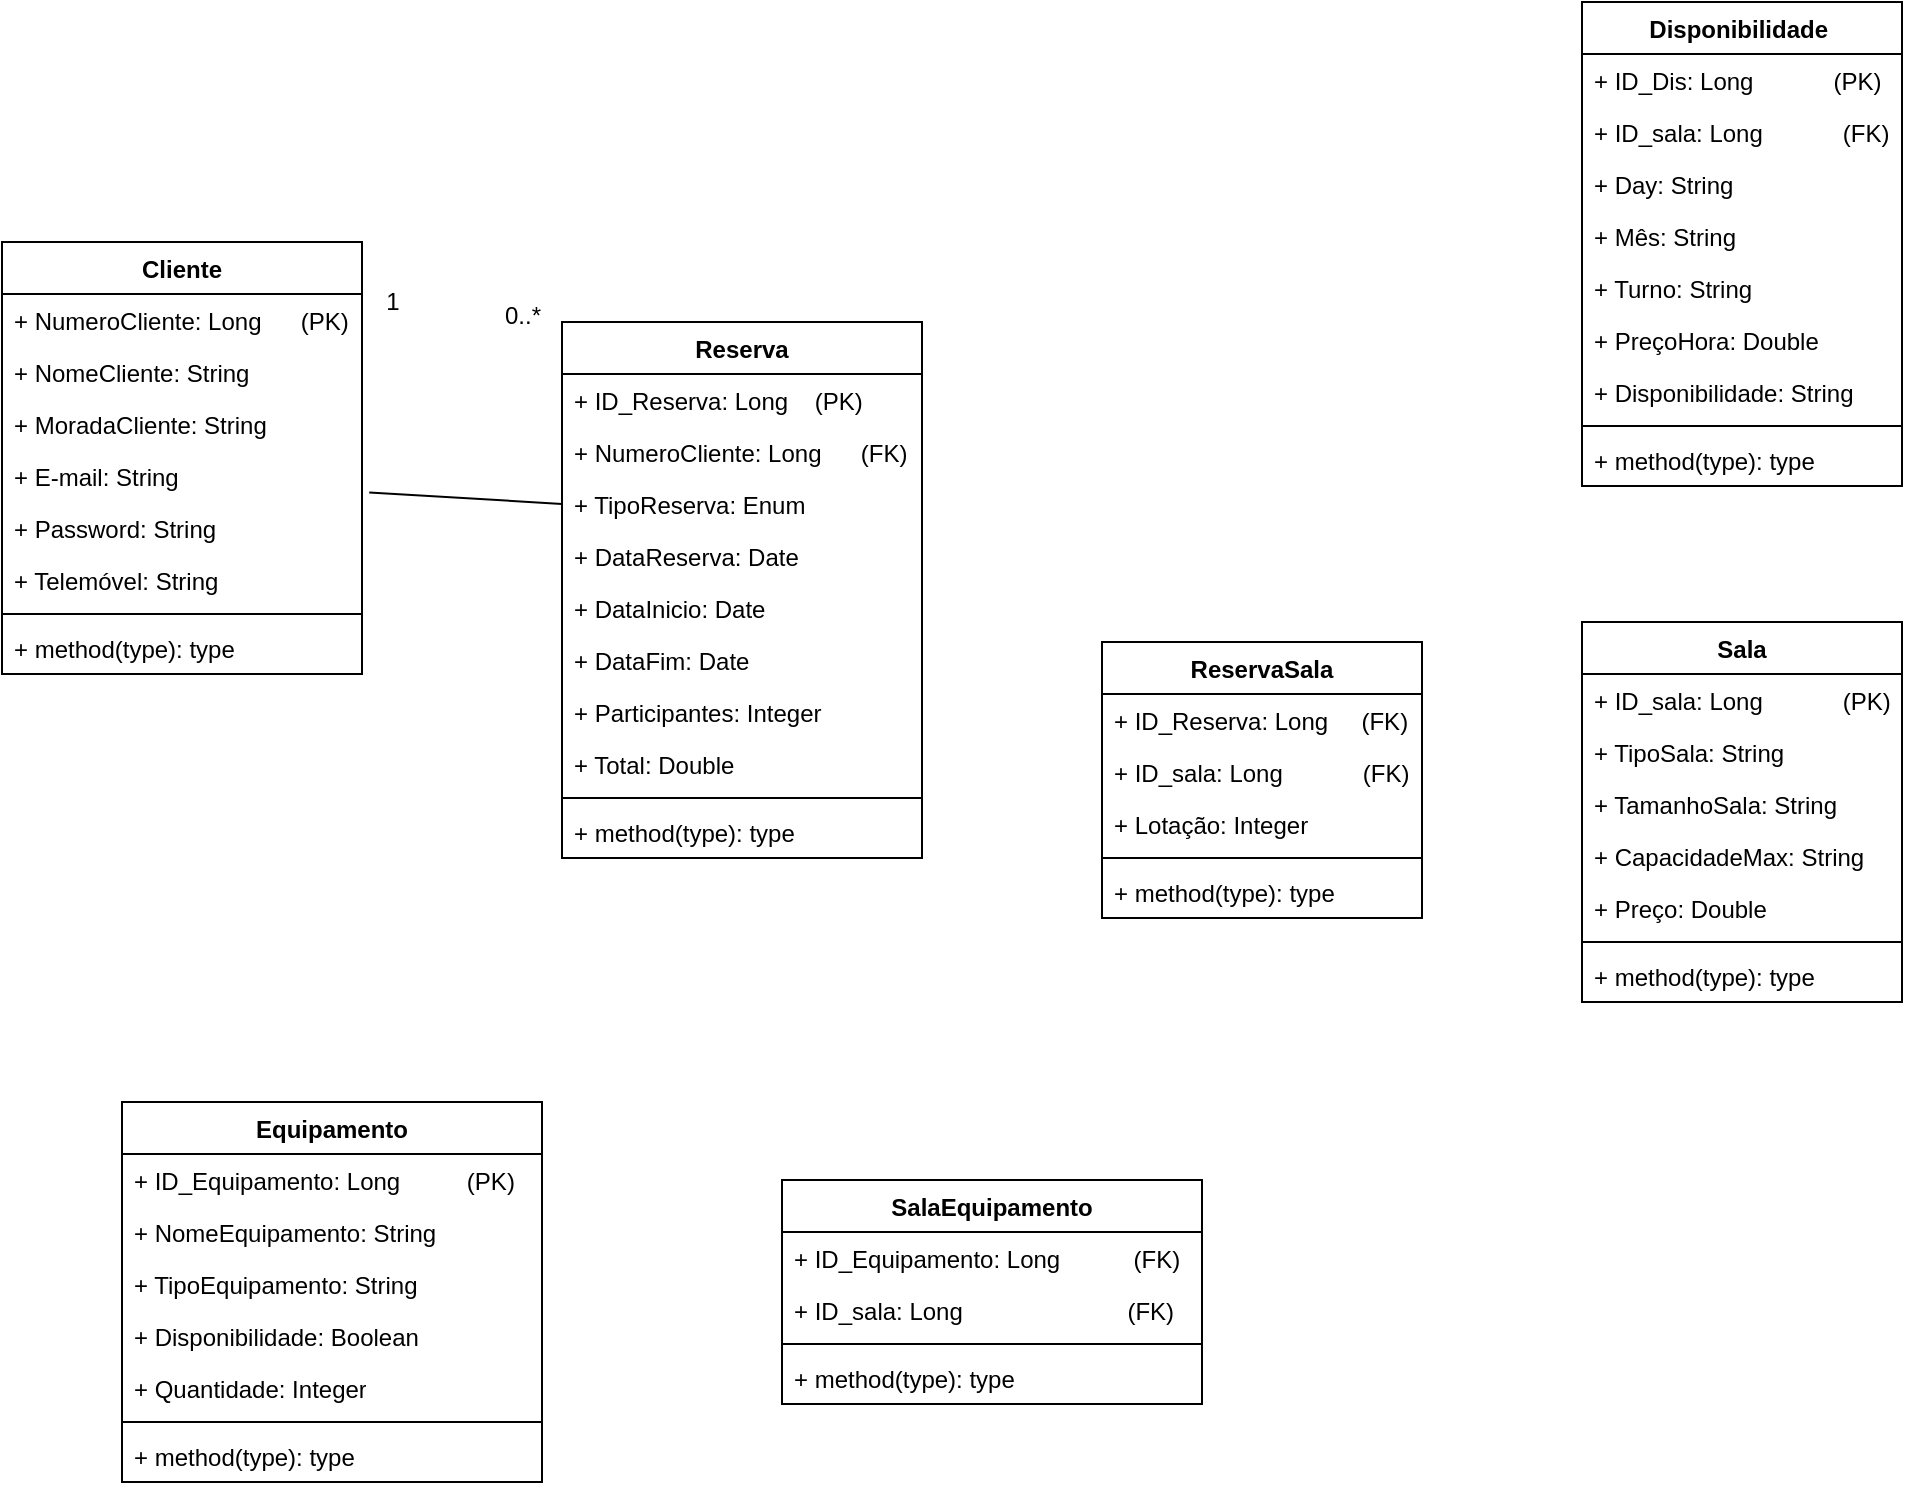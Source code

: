 <mxfile version="24.8.4" pages="2">
  <diagram name="Page-1" id="13e1069c-82ec-6db2-03f1-153e76fe0fe0">
    <mxGraphModel dx="750" dy="398" grid="1" gridSize="10" guides="1" tooltips="1" connect="1" arrows="1" fold="1" page="1" pageScale="1" pageWidth="1100" pageHeight="850" background="none" math="0" shadow="0">
      <root>
        <mxCell id="0" />
        <mxCell id="1" parent="0" />
        <mxCell id="OTBdSN7DUw6KR1RITJse-1" value="Cliente" style="swimlane;fontStyle=1;align=center;verticalAlign=top;childLayout=stackLayout;horizontal=1;startSize=26;horizontalStack=0;resizeParent=1;resizeParentMax=0;resizeLast=0;collapsible=1;marginBottom=0;whiteSpace=wrap;html=1;" parent="1" vertex="1">
          <mxGeometry x="30" y="150" width="180" height="216" as="geometry">
            <mxRectangle x="140" y="60" width="80" height="30" as="alternateBounds" />
          </mxGeometry>
        </mxCell>
        <mxCell id="OTBdSN7DUw6KR1RITJse-2" value="+ NumeroCliente: Long&lt;span style=&quot;white-space: pre;&quot;&gt;&#x9;&lt;/span&gt;&amp;nbsp; &amp;nbsp;(PK)" style="text;strokeColor=none;fillColor=none;align=left;verticalAlign=top;spacingLeft=4;spacingRight=4;overflow=hidden;rotatable=0;points=[[0,0.5],[1,0.5]];portConstraint=eastwest;whiteSpace=wrap;html=1;" parent="OTBdSN7DUw6KR1RITJse-1" vertex="1">
          <mxGeometry y="26" width="180" height="26" as="geometry" />
        </mxCell>
        <mxCell id="OTBdSN7DUw6KR1RITJse-3" value="+ NomeCliente: String" style="text;strokeColor=none;fillColor=none;align=left;verticalAlign=top;spacingLeft=4;spacingRight=4;overflow=hidden;rotatable=0;points=[[0,0.5],[1,0.5]];portConstraint=eastwest;whiteSpace=wrap;html=1;" parent="OTBdSN7DUw6KR1RITJse-1" vertex="1">
          <mxGeometry y="52" width="180" height="26" as="geometry" />
        </mxCell>
        <mxCell id="OTBdSN7DUw6KR1RITJse-4" value="+ MoradaCliente: String" style="text;strokeColor=none;fillColor=none;align=left;verticalAlign=top;spacingLeft=4;spacingRight=4;overflow=hidden;rotatable=0;points=[[0,0.5],[1,0.5]];portConstraint=eastwest;whiteSpace=wrap;html=1;" parent="OTBdSN7DUw6KR1RITJse-1" vertex="1">
          <mxGeometry y="78" width="180" height="26" as="geometry" />
        </mxCell>
        <mxCell id="OTBdSN7DUw6KR1RITJse-5" value="+ E-mail: String" style="text;strokeColor=none;fillColor=none;align=left;verticalAlign=top;spacingLeft=4;spacingRight=4;overflow=hidden;rotatable=0;points=[[0,0.5],[1,0.5]];portConstraint=eastwest;whiteSpace=wrap;html=1;" parent="OTBdSN7DUw6KR1RITJse-1" vertex="1">
          <mxGeometry y="104" width="180" height="26" as="geometry" />
        </mxCell>
        <mxCell id="OTBdSN7DUw6KR1RITJse-6" value="+ Password: String" style="text;strokeColor=none;fillColor=none;align=left;verticalAlign=top;spacingLeft=4;spacingRight=4;overflow=hidden;rotatable=0;points=[[0,0.5],[1,0.5]];portConstraint=eastwest;whiteSpace=wrap;html=1;" parent="OTBdSN7DUw6KR1RITJse-1" vertex="1">
          <mxGeometry y="130" width="180" height="26" as="geometry" />
        </mxCell>
        <mxCell id="OTBdSN7DUw6KR1RITJse-7" value="+ Telemóvel: String" style="text;strokeColor=none;fillColor=none;align=left;verticalAlign=top;spacingLeft=4;spacingRight=4;overflow=hidden;rotatable=0;points=[[0,0.5],[1,0.5]];portConstraint=eastwest;whiteSpace=wrap;html=1;" parent="OTBdSN7DUw6KR1RITJse-1" vertex="1">
          <mxGeometry y="156" width="180" height="26" as="geometry" />
        </mxCell>
        <mxCell id="OTBdSN7DUw6KR1RITJse-8" value="" style="line;strokeWidth=1;fillColor=none;align=left;verticalAlign=middle;spacingTop=-1;spacingLeft=3;spacingRight=3;rotatable=0;labelPosition=right;points=[];portConstraint=eastwest;strokeColor=inherit;" parent="OTBdSN7DUw6KR1RITJse-1" vertex="1">
          <mxGeometry y="182" width="180" height="8" as="geometry" />
        </mxCell>
        <mxCell id="OTBdSN7DUw6KR1RITJse-9" value="+ method(type): type" style="text;strokeColor=none;fillColor=none;align=left;verticalAlign=top;spacingLeft=4;spacingRight=4;overflow=hidden;rotatable=0;points=[[0,0.5],[1,0.5]];portConstraint=eastwest;whiteSpace=wrap;html=1;" parent="OTBdSN7DUw6KR1RITJse-1" vertex="1">
          <mxGeometry y="190" width="180" height="26" as="geometry" />
        </mxCell>
        <mxCell id="OTBdSN7DUw6KR1RITJse-10" value="Sala" style="swimlane;fontStyle=1;align=center;verticalAlign=top;childLayout=stackLayout;horizontal=1;startSize=26;horizontalStack=0;resizeParent=1;resizeParentMax=0;resizeLast=0;collapsible=1;marginBottom=0;whiteSpace=wrap;html=1;" parent="1" vertex="1">
          <mxGeometry x="820" y="340" width="160" height="190" as="geometry" />
        </mxCell>
        <mxCell id="OTBdSN7DUw6KR1RITJse-11" value="+ ID_sala: Long&amp;nbsp; &amp;nbsp; &amp;nbsp; &amp;nbsp; &amp;nbsp; &amp;nbsp; (PK)" style="text;strokeColor=none;fillColor=none;align=left;verticalAlign=top;spacingLeft=4;spacingRight=4;overflow=hidden;rotatable=0;points=[[0,0.5],[1,0.5]];portConstraint=eastwest;whiteSpace=wrap;html=1;" parent="OTBdSN7DUw6KR1RITJse-10" vertex="1">
          <mxGeometry y="26" width="160" height="26" as="geometry" />
        </mxCell>
        <mxCell id="OTBdSN7DUw6KR1RITJse-12" value="+ TipoSala: String" style="text;strokeColor=none;fillColor=none;align=left;verticalAlign=top;spacingLeft=4;spacingRight=4;overflow=hidden;rotatable=0;points=[[0,0.5],[1,0.5]];portConstraint=eastwest;whiteSpace=wrap;html=1;" parent="OTBdSN7DUw6KR1RITJse-10" vertex="1">
          <mxGeometry y="52" width="160" height="26" as="geometry" />
        </mxCell>
        <mxCell id="OTBdSN7DUw6KR1RITJse-13" value="+ TamanhoSala: String" style="text;strokeColor=none;fillColor=none;align=left;verticalAlign=top;spacingLeft=4;spacingRight=4;overflow=hidden;rotatable=0;points=[[0,0.5],[1,0.5]];portConstraint=eastwest;whiteSpace=wrap;html=1;" parent="OTBdSN7DUw6KR1RITJse-10" vertex="1">
          <mxGeometry y="78" width="160" height="26" as="geometry" />
        </mxCell>
        <mxCell id="OTBdSN7DUw6KR1RITJse-14" value="+ CapacidadeMax: String" style="text;strokeColor=none;fillColor=none;align=left;verticalAlign=top;spacingLeft=4;spacingRight=4;overflow=hidden;rotatable=0;points=[[0,0.5],[1,0.5]];portConstraint=eastwest;whiteSpace=wrap;html=1;" parent="OTBdSN7DUw6KR1RITJse-10" vertex="1">
          <mxGeometry y="104" width="160" height="26" as="geometry" />
        </mxCell>
        <mxCell id="yTIaYECVE8OxCSl-N1GG-15" value="+ Preço: Double" style="text;strokeColor=none;fillColor=none;align=left;verticalAlign=top;spacingLeft=4;spacingRight=4;overflow=hidden;rotatable=0;points=[[0,0.5],[1,0.5]];portConstraint=eastwest;whiteSpace=wrap;html=1;" vertex="1" parent="OTBdSN7DUw6KR1RITJse-10">
          <mxGeometry y="130" width="160" height="26" as="geometry" />
        </mxCell>
        <mxCell id="OTBdSN7DUw6KR1RITJse-16" value="" style="line;strokeWidth=1;fillColor=none;align=left;verticalAlign=middle;spacingTop=-1;spacingLeft=3;spacingRight=3;rotatable=0;labelPosition=right;points=[];portConstraint=eastwest;strokeColor=inherit;" parent="OTBdSN7DUw6KR1RITJse-10" vertex="1">
          <mxGeometry y="156" width="160" height="8" as="geometry" />
        </mxCell>
        <mxCell id="OTBdSN7DUw6KR1RITJse-17" value="+ method(type): type" style="text;strokeColor=none;fillColor=none;align=left;verticalAlign=top;spacingLeft=4;spacingRight=4;overflow=hidden;rotatable=0;points=[[0,0.5],[1,0.5]];portConstraint=eastwest;whiteSpace=wrap;html=1;" parent="OTBdSN7DUw6KR1RITJse-10" vertex="1">
          <mxGeometry y="164" width="160" height="26" as="geometry" />
        </mxCell>
        <mxCell id="OTBdSN7DUw6KR1RITJse-18" value="Reserva" style="swimlane;fontStyle=1;align=center;verticalAlign=top;childLayout=stackLayout;horizontal=1;startSize=26;horizontalStack=0;resizeParent=1;resizeParentMax=0;resizeLast=0;collapsible=1;marginBottom=0;whiteSpace=wrap;html=1;" parent="1" vertex="1">
          <mxGeometry x="310" y="190" width="180" height="268" as="geometry" />
        </mxCell>
        <mxCell id="OTBdSN7DUw6KR1RITJse-19" value="+ ID_Reserva: Long&amp;nbsp;&amp;nbsp;&amp;nbsp; (PK)" style="text;strokeColor=none;fillColor=none;align=left;verticalAlign=top;spacingLeft=4;spacingRight=4;overflow=hidden;rotatable=0;points=[[0,0.5],[1,0.5]];portConstraint=eastwest;whiteSpace=wrap;html=1;" parent="OTBdSN7DUw6KR1RITJse-18" vertex="1">
          <mxGeometry y="26" width="180" height="26" as="geometry" />
        </mxCell>
        <mxCell id="yTIaYECVE8OxCSl-N1GG-2" value="+ NumeroCliente: Long&lt;span style=&quot;white-space: pre;&quot;&gt;&#x9;&lt;/span&gt;&amp;nbsp; &amp;nbsp;(FK)" style="text;strokeColor=none;fillColor=none;align=left;verticalAlign=top;spacingLeft=4;spacingRight=4;overflow=hidden;rotatable=0;points=[[0,0.5],[1,0.5]];portConstraint=eastwest;whiteSpace=wrap;html=1;" vertex="1" parent="OTBdSN7DUw6KR1RITJse-18">
          <mxGeometry y="52" width="180" height="26" as="geometry" />
        </mxCell>
        <mxCell id="OTBdSN7DUw6KR1RITJse-20" value="+ TipoReserva: Enum" style="text;strokeColor=none;fillColor=none;align=left;verticalAlign=top;spacingLeft=4;spacingRight=4;overflow=hidden;rotatable=0;points=[[0,0.5],[1,0.5]];portConstraint=eastwest;whiteSpace=wrap;html=1;" parent="OTBdSN7DUw6KR1RITJse-18" vertex="1">
          <mxGeometry y="78" width="180" height="26" as="geometry" />
        </mxCell>
        <mxCell id="yTIaYECVE8OxCSl-N1GG-1" value="+ DataReserva: Date" style="text;strokeColor=none;fillColor=none;align=left;verticalAlign=top;spacingLeft=4;spacingRight=4;overflow=hidden;rotatable=0;points=[[0,0.5],[1,0.5]];portConstraint=eastwest;whiteSpace=wrap;html=1;" vertex="1" parent="OTBdSN7DUw6KR1RITJse-18">
          <mxGeometry y="104" width="180" height="26" as="geometry" />
        </mxCell>
        <mxCell id="OTBdSN7DUw6KR1RITJse-21" value="+ DataInicio: Date" style="text;strokeColor=none;fillColor=none;align=left;verticalAlign=top;spacingLeft=4;spacingRight=4;overflow=hidden;rotatable=0;points=[[0,0.5],[1,0.5]];portConstraint=eastwest;whiteSpace=wrap;html=1;" parent="OTBdSN7DUw6KR1RITJse-18" vertex="1">
          <mxGeometry y="130" width="180" height="26" as="geometry" />
        </mxCell>
        <mxCell id="OTBdSN7DUw6KR1RITJse-22" value="+ DataFim: Date" style="text;strokeColor=none;fillColor=none;align=left;verticalAlign=top;spacingLeft=4;spacingRight=4;overflow=hidden;rotatable=0;points=[[0,0.5],[1,0.5]];portConstraint=eastwest;whiteSpace=wrap;html=1;" parent="OTBdSN7DUw6KR1RITJse-18" vertex="1">
          <mxGeometry y="156" width="180" height="26" as="geometry" />
        </mxCell>
        <mxCell id="OTBdSN7DUw6KR1RITJse-23" value="+ Participantes: Integer" style="text;strokeColor=none;fillColor=none;align=left;verticalAlign=top;spacingLeft=4;spacingRight=4;overflow=hidden;rotatable=0;points=[[0,0.5],[1,0.5]];portConstraint=eastwest;whiteSpace=wrap;html=1;" parent="OTBdSN7DUw6KR1RITJse-18" vertex="1">
          <mxGeometry y="182" width="180" height="26" as="geometry" />
        </mxCell>
        <mxCell id="yTIaYECVE8OxCSl-N1GG-3" value="+ Total: Double" style="text;strokeColor=none;fillColor=none;align=left;verticalAlign=top;spacingLeft=4;spacingRight=4;overflow=hidden;rotatable=0;points=[[0,0.5],[1,0.5]];portConstraint=eastwest;whiteSpace=wrap;html=1;" vertex="1" parent="OTBdSN7DUw6KR1RITJse-18">
          <mxGeometry y="208" width="180" height="26" as="geometry" />
        </mxCell>
        <mxCell id="OTBdSN7DUw6KR1RITJse-24" value="" style="line;strokeWidth=1;fillColor=none;align=left;verticalAlign=middle;spacingTop=-1;spacingLeft=3;spacingRight=3;rotatable=0;labelPosition=right;points=[];portConstraint=eastwest;strokeColor=inherit;" parent="OTBdSN7DUw6KR1RITJse-18" vertex="1">
          <mxGeometry y="234" width="180" height="8" as="geometry" />
        </mxCell>
        <mxCell id="OTBdSN7DUw6KR1RITJse-25" value="+ method(type): type" style="text;strokeColor=none;fillColor=none;align=left;verticalAlign=top;spacingLeft=4;spacingRight=4;overflow=hidden;rotatable=0;points=[[0,0.5],[1,0.5]];portConstraint=eastwest;whiteSpace=wrap;html=1;" parent="OTBdSN7DUw6KR1RITJse-18" vertex="1">
          <mxGeometry y="242" width="180" height="26" as="geometry" />
        </mxCell>
        <mxCell id="OTBdSN7DUw6KR1RITJse-26" value="Equipamento" style="swimlane;fontStyle=1;align=center;verticalAlign=top;childLayout=stackLayout;horizontal=1;startSize=26;horizontalStack=0;resizeParent=1;resizeParentMax=0;resizeLast=0;collapsible=1;marginBottom=0;whiteSpace=wrap;html=1;" parent="1" vertex="1">
          <mxGeometry x="90" y="580" width="210" height="190" as="geometry" />
        </mxCell>
        <mxCell id="OTBdSN7DUw6KR1RITJse-27" value="+ ID_Equipamento: Long&amp;nbsp; &amp;nbsp; &amp;nbsp; &amp;nbsp; &amp;nbsp; (PK)&amp;nbsp;&amp;nbsp;" style="text;strokeColor=none;fillColor=none;align=left;verticalAlign=top;spacingLeft=4;spacingRight=4;overflow=hidden;rotatable=0;points=[[0,0.5],[1,0.5]];portConstraint=eastwest;whiteSpace=wrap;html=1;" parent="OTBdSN7DUw6KR1RITJse-26" vertex="1">
          <mxGeometry y="26" width="210" height="26" as="geometry" />
        </mxCell>
        <mxCell id="OTBdSN7DUw6KR1RITJse-28" value="+ NomeEquipamento: String" style="text;strokeColor=none;fillColor=none;align=left;verticalAlign=top;spacingLeft=4;spacingRight=4;overflow=hidden;rotatable=0;points=[[0,0.5],[1,0.5]];portConstraint=eastwest;whiteSpace=wrap;html=1;" parent="OTBdSN7DUw6KR1RITJse-26" vertex="1">
          <mxGeometry y="52" width="210" height="26" as="geometry" />
        </mxCell>
        <mxCell id="OTBdSN7DUw6KR1RITJse-29" value="+ TipoEquipamento: String" style="text;strokeColor=none;fillColor=none;align=left;verticalAlign=top;spacingLeft=4;spacingRight=4;overflow=hidden;rotatable=0;points=[[0,0.5],[1,0.5]];portConstraint=eastwest;whiteSpace=wrap;html=1;" parent="OTBdSN7DUw6KR1RITJse-26" vertex="1">
          <mxGeometry y="78" width="210" height="26" as="geometry" />
        </mxCell>
        <mxCell id="OTBdSN7DUw6KR1RITJse-30" value="+ Disponibilidade: Boolean" style="text;strokeColor=none;fillColor=none;align=left;verticalAlign=top;spacingLeft=4;spacingRight=4;overflow=hidden;rotatable=0;points=[[0,0.5],[1,0.5]];portConstraint=eastwest;whiteSpace=wrap;html=1;" parent="OTBdSN7DUw6KR1RITJse-26" vertex="1">
          <mxGeometry y="104" width="210" height="26" as="geometry" />
        </mxCell>
        <mxCell id="OTBdSN7DUw6KR1RITJse-31" value="+ Quantidade: Integer" style="text;strokeColor=none;fillColor=none;align=left;verticalAlign=top;spacingLeft=4;spacingRight=4;overflow=hidden;rotatable=0;points=[[0,0.5],[1,0.5]];portConstraint=eastwest;whiteSpace=wrap;html=1;" parent="OTBdSN7DUw6KR1RITJse-26" vertex="1">
          <mxGeometry y="130" width="210" height="26" as="geometry" />
        </mxCell>
        <mxCell id="OTBdSN7DUw6KR1RITJse-32" value="" style="line;strokeWidth=1;fillColor=none;align=left;verticalAlign=middle;spacingTop=-1;spacingLeft=3;spacingRight=3;rotatable=0;labelPosition=right;points=[];portConstraint=eastwest;strokeColor=inherit;" parent="OTBdSN7DUw6KR1RITJse-26" vertex="1">
          <mxGeometry y="156" width="210" height="8" as="geometry" />
        </mxCell>
        <mxCell id="OTBdSN7DUw6KR1RITJse-33" value="+ method(type): type" style="text;strokeColor=none;fillColor=none;align=left;verticalAlign=top;spacingLeft=4;spacingRight=4;overflow=hidden;rotatable=0;points=[[0,0.5],[1,0.5]];portConstraint=eastwest;whiteSpace=wrap;html=1;" parent="OTBdSN7DUw6KR1RITJse-26" vertex="1">
          <mxGeometry y="164" width="210" height="26" as="geometry" />
        </mxCell>
        <mxCell id="OTBdSN7DUw6KR1RITJse-42" value="" style="endArrow=none;html=1;rounded=0;entryX=0;entryY=0.5;entryDx=0;entryDy=0;exitX=1.02;exitY=0.815;exitDx=0;exitDy=0;exitPerimeter=0;" parent="1" source="OTBdSN7DUw6KR1RITJse-5" target="OTBdSN7DUw6KR1RITJse-20" edge="1">
          <mxGeometry width="50" height="50" relative="1" as="geometry">
            <mxPoint x="210" y="62" as="sourcePoint" />
            <mxPoint x="320" y="125" as="targetPoint" />
          </mxGeometry>
        </mxCell>
        <mxCell id="OTBdSN7DUw6KR1RITJse-43" value="1" style="text;html=1;align=center;verticalAlign=middle;resizable=0;points=[];autosize=1;strokeColor=none;fillColor=none;" parent="1" vertex="1">
          <mxGeometry x="210" y="165" width="30" height="30" as="geometry" />
        </mxCell>
        <mxCell id="OTBdSN7DUw6KR1RITJse-44" value="0..*" style="text;html=1;align=center;verticalAlign=middle;resizable=0;points=[];autosize=1;strokeColor=none;fillColor=none;" parent="1" vertex="1">
          <mxGeometry x="270" y="172" width="40" height="30" as="geometry" />
        </mxCell>
        <mxCell id="OTBdSN7DUw6KR1RITJse-48" value="ReservaSala" style="swimlane;fontStyle=1;align=center;verticalAlign=top;childLayout=stackLayout;horizontal=1;startSize=26;horizontalStack=0;resizeParent=1;resizeParentMax=0;resizeLast=0;collapsible=1;marginBottom=0;whiteSpace=wrap;html=1;" parent="1" vertex="1">
          <mxGeometry x="580" y="350" width="160" height="138" as="geometry" />
        </mxCell>
        <mxCell id="OTBdSN7DUw6KR1RITJse-49" value="+ ID_Reserva: Long&amp;nbsp; &amp;nbsp; &amp;nbsp;(FK)" style="text;strokeColor=none;fillColor=none;align=left;verticalAlign=top;spacingLeft=4;spacingRight=4;overflow=hidden;rotatable=0;points=[[0,0.5],[1,0.5]];portConstraint=eastwest;whiteSpace=wrap;html=1;" parent="OTBdSN7DUw6KR1RITJse-48" vertex="1">
          <mxGeometry y="26" width="160" height="26" as="geometry" />
        </mxCell>
        <mxCell id="OTBdSN7DUw6KR1RITJse-50" value="+ ID_sala: Long&amp;nbsp; &amp;nbsp; &amp;nbsp; &amp;nbsp; &amp;nbsp; &amp;nbsp; (FK)" style="text;strokeColor=none;fillColor=none;align=left;verticalAlign=top;spacingLeft=4;spacingRight=4;overflow=hidden;rotatable=0;points=[[0,0.5],[1,0.5]];portConstraint=eastwest;whiteSpace=wrap;html=1;" parent="OTBdSN7DUw6KR1RITJse-48" vertex="1">
          <mxGeometry y="52" width="160" height="26" as="geometry" />
        </mxCell>
        <mxCell id="OTBdSN7DUw6KR1RITJse-51" value="+ Lotação: Integer" style="text;strokeColor=none;fillColor=none;align=left;verticalAlign=top;spacingLeft=4;spacingRight=4;overflow=hidden;rotatable=0;points=[[0,0.5],[1,0.5]];portConstraint=eastwest;whiteSpace=wrap;html=1;" parent="OTBdSN7DUw6KR1RITJse-48" vertex="1">
          <mxGeometry y="78" width="160" height="26" as="geometry" />
        </mxCell>
        <mxCell id="OTBdSN7DUw6KR1RITJse-52" value="" style="line;strokeWidth=1;fillColor=none;align=left;verticalAlign=middle;spacingTop=-1;spacingLeft=3;spacingRight=3;rotatable=0;labelPosition=right;points=[];portConstraint=eastwest;strokeColor=inherit;" parent="OTBdSN7DUw6KR1RITJse-48" vertex="1">
          <mxGeometry y="104" width="160" height="8" as="geometry" />
        </mxCell>
        <mxCell id="OTBdSN7DUw6KR1RITJse-53" value="+ method(type): type" style="text;strokeColor=none;fillColor=none;align=left;verticalAlign=top;spacingLeft=4;spacingRight=4;overflow=hidden;rotatable=0;points=[[0,0.5],[1,0.5]];portConstraint=eastwest;whiteSpace=wrap;html=1;" parent="OTBdSN7DUw6KR1RITJse-48" vertex="1">
          <mxGeometry y="112" width="160" height="26" as="geometry" />
        </mxCell>
        <mxCell id="OTBdSN7DUw6KR1RITJse-56" value="SalaEquipamento" style="swimlane;fontStyle=1;align=center;verticalAlign=top;childLayout=stackLayout;horizontal=1;startSize=26;horizontalStack=0;resizeParent=1;resizeParentMax=0;resizeLast=0;collapsible=1;marginBottom=0;whiteSpace=wrap;html=1;" parent="1" vertex="1">
          <mxGeometry x="420" y="619" width="210" height="112" as="geometry" />
        </mxCell>
        <mxCell id="OTBdSN7DUw6KR1RITJse-57" value="+ ID_Equipamento: Long&amp;nbsp; &amp;nbsp; &amp;nbsp; &amp;nbsp; &amp;nbsp; &amp;nbsp;(FK)&amp;nbsp;&amp;nbsp;" style="text;strokeColor=none;fillColor=none;align=left;verticalAlign=top;spacingLeft=4;spacingRight=4;overflow=hidden;rotatable=0;points=[[0,0.5],[1,0.5]];portConstraint=eastwest;whiteSpace=wrap;html=1;" parent="OTBdSN7DUw6KR1RITJse-56" vertex="1">
          <mxGeometry y="26" width="210" height="26" as="geometry" />
        </mxCell>
        <mxCell id="OTBdSN7DUw6KR1RITJse-58" value="+ ID_sala: Long&amp;nbsp; &amp;nbsp; &amp;nbsp; &amp;nbsp;&amp;nbsp;&lt;span style=&quot;white-space: pre;&quot;&gt;&#x9;&lt;/span&gt;&amp;nbsp; &amp;nbsp; &amp;nbsp; &amp;nbsp;&amp;nbsp; &amp;nbsp;(FK)" style="text;strokeColor=none;fillColor=none;align=left;verticalAlign=top;spacingLeft=4;spacingRight=4;overflow=hidden;rotatable=0;points=[[0,0.5],[1,0.5]];portConstraint=eastwest;whiteSpace=wrap;html=1;" parent="OTBdSN7DUw6KR1RITJse-56" vertex="1">
          <mxGeometry y="52" width="210" height="26" as="geometry" />
        </mxCell>
        <mxCell id="OTBdSN7DUw6KR1RITJse-59" value="" style="line;strokeWidth=1;fillColor=none;align=left;verticalAlign=middle;spacingTop=-1;spacingLeft=3;spacingRight=3;rotatable=0;labelPosition=right;points=[];portConstraint=eastwest;strokeColor=inherit;" parent="OTBdSN7DUw6KR1RITJse-56" vertex="1">
          <mxGeometry y="78" width="210" height="8" as="geometry" />
        </mxCell>
        <mxCell id="OTBdSN7DUw6KR1RITJse-60" value="+ method(type): type" style="text;strokeColor=none;fillColor=none;align=left;verticalAlign=top;spacingLeft=4;spacingRight=4;overflow=hidden;rotatable=0;points=[[0,0.5],[1,0.5]];portConstraint=eastwest;whiteSpace=wrap;html=1;" parent="OTBdSN7DUw6KR1RITJse-56" vertex="1">
          <mxGeometry y="86" width="210" height="26" as="geometry" />
        </mxCell>
        <mxCell id="yTIaYECVE8OxCSl-N1GG-5" value="Disponibilidade&amp;nbsp;" style="swimlane;fontStyle=1;align=center;verticalAlign=top;childLayout=stackLayout;horizontal=1;startSize=26;horizontalStack=0;resizeParent=1;resizeParentMax=0;resizeLast=0;collapsible=1;marginBottom=0;whiteSpace=wrap;html=1;" vertex="1" parent="1">
          <mxGeometry x="820" y="30" width="160" height="242" as="geometry" />
        </mxCell>
        <mxCell id="yTIaYECVE8OxCSl-N1GG-6" value="+ ID_Dis: Long&amp;nbsp; &amp;nbsp; &amp;nbsp; &amp;nbsp; &amp;nbsp; &amp;nbsp; (PK)" style="text;strokeColor=none;fillColor=none;align=left;verticalAlign=top;spacingLeft=4;spacingRight=4;overflow=hidden;rotatable=0;points=[[0,0.5],[1,0.5]];portConstraint=eastwest;whiteSpace=wrap;html=1;" vertex="1" parent="yTIaYECVE8OxCSl-N1GG-5">
          <mxGeometry y="26" width="160" height="26" as="geometry" />
        </mxCell>
        <mxCell id="yTIaYECVE8OxCSl-N1GG-13" value="+ ID_sala: Long&amp;nbsp; &amp;nbsp; &amp;nbsp; &amp;nbsp; &amp;nbsp; &amp;nbsp; (FK)" style="text;strokeColor=none;fillColor=none;align=left;verticalAlign=top;spacingLeft=4;spacingRight=4;overflow=hidden;rotatable=0;points=[[0,0.5],[1,0.5]];portConstraint=eastwest;whiteSpace=wrap;html=1;" vertex="1" parent="yTIaYECVE8OxCSl-N1GG-5">
          <mxGeometry y="52" width="160" height="26" as="geometry" />
        </mxCell>
        <mxCell id="yTIaYECVE8OxCSl-N1GG-8" value="+ Day: String" style="text;strokeColor=none;fillColor=none;align=left;verticalAlign=top;spacingLeft=4;spacingRight=4;overflow=hidden;rotatable=0;points=[[0,0.5],[1,0.5]];portConstraint=eastwest;whiteSpace=wrap;html=1;" vertex="1" parent="yTIaYECVE8OxCSl-N1GG-5">
          <mxGeometry y="78" width="160" height="26" as="geometry" />
        </mxCell>
        <mxCell id="yTIaYECVE8OxCSl-N1GG-7" value="+ Mês: String" style="text;strokeColor=none;fillColor=none;align=left;verticalAlign=top;spacingLeft=4;spacingRight=4;overflow=hidden;rotatable=0;points=[[0,0.5],[1,0.5]];portConstraint=eastwest;whiteSpace=wrap;html=1;" vertex="1" parent="yTIaYECVE8OxCSl-N1GG-5">
          <mxGeometry y="104" width="160" height="26" as="geometry" />
        </mxCell>
        <mxCell id="yTIaYECVE8OxCSl-N1GG-14" value="+ Turno: String" style="text;strokeColor=none;fillColor=none;align=left;verticalAlign=top;spacingLeft=4;spacingRight=4;overflow=hidden;rotatable=0;points=[[0,0.5],[1,0.5]];portConstraint=eastwest;whiteSpace=wrap;html=1;" vertex="1" parent="yTIaYECVE8OxCSl-N1GG-5">
          <mxGeometry y="130" width="160" height="26" as="geometry" />
        </mxCell>
        <mxCell id="yTIaYECVE8OxCSl-N1GG-9" value="+ PreçoHora: Double" style="text;strokeColor=none;fillColor=none;align=left;verticalAlign=top;spacingLeft=4;spacingRight=4;overflow=hidden;rotatable=0;points=[[0,0.5],[1,0.5]];portConstraint=eastwest;whiteSpace=wrap;html=1;" vertex="1" parent="yTIaYECVE8OxCSl-N1GG-5">
          <mxGeometry y="156" width="160" height="26" as="geometry" />
        </mxCell>
        <mxCell id="yTIaYECVE8OxCSl-N1GG-10" value="+ Disponibilidade: String" style="text;strokeColor=none;fillColor=none;align=left;verticalAlign=top;spacingLeft=4;spacingRight=4;overflow=hidden;rotatable=0;points=[[0,0.5],[1,0.5]];portConstraint=eastwest;whiteSpace=wrap;html=1;" vertex="1" parent="yTIaYECVE8OxCSl-N1GG-5">
          <mxGeometry y="182" width="160" height="26" as="geometry" />
        </mxCell>
        <mxCell id="yTIaYECVE8OxCSl-N1GG-11" value="" style="line;strokeWidth=1;fillColor=none;align=left;verticalAlign=middle;spacingTop=-1;spacingLeft=3;spacingRight=3;rotatable=0;labelPosition=right;points=[];portConstraint=eastwest;strokeColor=inherit;" vertex="1" parent="yTIaYECVE8OxCSl-N1GG-5">
          <mxGeometry y="208" width="160" height="8" as="geometry" />
        </mxCell>
        <mxCell id="yTIaYECVE8OxCSl-N1GG-12" value="+ method(type): type" style="text;strokeColor=none;fillColor=none;align=left;verticalAlign=top;spacingLeft=4;spacingRight=4;overflow=hidden;rotatable=0;points=[[0,0.5],[1,0.5]];portConstraint=eastwest;whiteSpace=wrap;html=1;" vertex="1" parent="yTIaYECVE8OxCSl-N1GG-5">
          <mxGeometry y="216" width="160" height="26" as="geometry" />
        </mxCell>
      </root>
    </mxGraphModel>
  </diagram>
  <diagram id="Xv4Ezc63NW2Mipu4XVVe" name="Page-2">
    <mxGraphModel dx="1313" dy="696" grid="1" gridSize="10" guides="1" tooltips="1" connect="1" arrows="1" fold="1" page="1" pageScale="1" pageWidth="1169" pageHeight="827" math="0" shadow="0">
      <root>
        <mxCell id="0" />
        <mxCell id="1" parent="0" />
        <mxCell id="Sf8C7zPJ5vEVVHvEymLO-1" value="Interface&lt;div style=&quot;font-size: 12px;&quot;&gt;&quot;Reserva de sala&quot;&amp;nbsp;&lt;/div&gt;" style="shape=umlLifeline;perimeter=lifelinePerimeter;whiteSpace=wrap;html=1;container=1;collapsible=0;recursiveResize=0;outlineConnect=0;rounded=1;shadow=0;comic=0;labelBackgroundColor=none;strokeWidth=1;fontFamily=Verdana;fontSize=12;align=center;" vertex="1" parent="1">
          <mxGeometry x="300" y="54.5" width="230" height="751" as="geometry" />
        </mxCell>
        <mxCell id="Sf8C7zPJ5vEVVHvEymLO-2" value="" style="html=1;points=[];perimeter=orthogonalPerimeter;rounded=0;shadow=0;comic=0;labelBackgroundColor=none;strokeWidth=1;fontFamily=Verdana;fontSize=12;align=center;" vertex="1" parent="Sf8C7zPJ5vEVVHvEymLO-1">
          <mxGeometry x="110" y="81" width="10" height="620" as="geometry" />
        </mxCell>
        <mxCell id="Sf8C7zPJ5vEVVHvEymLO-3" value="&lt;span style=&quot;color: rgb(0, 0, 0); font-size: 12px; font-style: normal; font-variant-ligatures: normal; font-variant-caps: normal; font-weight: 400; letter-spacing: normal; orphans: 2; text-indent: 0px; text-transform: none; widows: 2; word-spacing: 0px; -webkit-text-stroke-width: 0px; white-space: nowrap; background-color: rgb(251, 251, 251); text-decoration-thickness: initial; text-decoration-style: initial; text-decoration-color: initial; float: none; display: inline !important;&quot;&gt;2. Exibe lista de salas e&lt;/span&gt;&lt;div style=&quot;font-size: 12px;&quot;&gt;&lt;span style=&quot;color: rgb(0, 0, 0); font-size: 12px; font-style: normal; font-variant-ligatures: normal; font-variant-caps: normal; font-weight: 400; letter-spacing: normal; orphans: 2; text-indent: 0px; text-transform: none; widows: 2; word-spacing: 0px; -webkit-text-stroke-width: 0px; white-space: nowrap; background-color: rgb(251, 251, 251); text-decoration-thickness: initial; text-decoration-style: initial; text-decoration-color: initial; float: none; display: inline !important;&quot;&gt;&amp;nbsp;datas disponíveis&amp;nbsp;&lt;/span&gt;&lt;/div&gt;" style="text;whiteSpace=wrap;html=1;fontSize=12;align=center;fontFamily=Verdana;labelBackgroundColor=none;" vertex="1" parent="Sf8C7zPJ5vEVVHvEymLO-1">
          <mxGeometry x="-85" y="206" width="150" height="29" as="geometry" />
        </mxCell>
        <mxCell id="Sf8C7zPJ5vEVVHvEymLO-4" value="&lt;div style=&quot;font-size: 12px;&quot;&gt;&lt;span style=&quot;background-color: initial; text-wrap: nowrap; font-size: 12px;&quot;&gt;&lt;font style=&quot;font-size: 12px;&quot;&gt;3. Seleciona a data e a sala&lt;/font&gt;&lt;/span&gt;&lt;/div&gt;&lt;div style=&quot;font-size: 12px;&quot;&gt;&lt;span style=&quot;background-color: initial; text-wrap: nowrap; font-size: 12px;&quot;&gt;&lt;font style=&quot;font-size: 12px;&quot;&gt;desejada&lt;/font&gt;&lt;/span&gt;&lt;/div&gt;" style="text;whiteSpace=wrap;html=1;align=center;fontSize=12;fontFamily=Verdana;labelBackgroundColor=none;" vertex="1" parent="Sf8C7zPJ5vEVVHvEymLO-1">
          <mxGeometry x="-75" y="286" width="140" height="40" as="geometry" />
        </mxCell>
        <mxCell id="Sf8C7zPJ5vEVVHvEymLO-5" value="" style="endArrow=classic;html=1;rounded=0;exitX=1.033;exitY=0.428;exitDx=0;exitDy=0;exitPerimeter=0;entryX=0.3;entryY=0.797;entryDx=0;entryDy=0;entryPerimeter=0;labelBackgroundColor=none;fontColor=default;" edge="1" parent="Sf8C7zPJ5vEVVHvEymLO-1">
          <mxGeometry width="50" height="50" relative="1" as="geometry">
            <mxPoint x="120" y="536.974" as="sourcePoint" />
            <mxPoint x="328.0" y="536.0" as="targetPoint" />
            <Array as="points" />
          </mxGeometry>
        </mxCell>
        <mxCell id="Sf8C7zPJ5vEVVHvEymLO-6" value="&lt;div style=&quot;text-indent: 0px; font-size: 12px;&quot;&gt;&lt;span style=&quot;text-indent: -0.25in; background-color: initial; text-wrap-mode: nowrap; font-size: 12px;&quot;&gt;&lt;font style=&quot;font-size: 12px;&quot;&gt;6.&lt;/font&gt;&lt;/span&gt;&lt;span style=&quot;font-size: 12px; text-indent: -0.25in; background-color: initial;&quot;&gt;&amp;nbsp;validar os dados&lt;/span&gt;&lt;font style=&quot;font-size: 12px;&quot;&gt;&lt;span style=&quot;text-wrap-mode: nowrap; font-size: 12px;&quot;&gt;&lt;br style=&quot;font-size: 12px;&quot;&gt;&lt;/span&gt;&lt;/font&gt;&lt;/div&gt;&lt;p class=&quot;MsoListParagraph&quot; style=&quot;margin-left: 40.5pt; font-size: 12px;&quot;&gt;&lt;/p&gt;" style="text;whiteSpace=wrap;html=1;fontSize=12;align=center;verticalAlign=top;fontFamily=Verdana;labelBackgroundColor=none;" vertex="1" parent="Sf8C7zPJ5vEVVHvEymLO-1">
          <mxGeometry x="140" y="506" width="170" height="24" as="geometry" />
        </mxCell>
        <mxCell id="Sf8C7zPJ5vEVVHvEymLO-7" value="" style="endArrow=classic;html=1;rounded=0;labelBackgroundColor=none;fontColor=default;" edge="1" parent="Sf8C7zPJ5vEVVHvEymLO-1">
          <mxGeometry width="50" height="50" relative="1" as="geometry">
            <mxPoint x="110" y="666" as="sourcePoint" />
            <mxPoint x="-130" y="666.5" as="targetPoint" />
            <Array as="points" />
          </mxGeometry>
        </mxCell>
        <mxCell id="Sf8C7zPJ5vEVVHvEymLO-8" value="Cliente" style="shape=umlLifeline;perimeter=lifelinePerimeter;whiteSpace=wrap;html=1;container=1;collapsible=0;recursiveResize=0;outlineConnect=0;rounded=1;shadow=0;comic=0;labelBackgroundColor=none;strokeWidth=1;fontFamily=Verdana;fontSize=12;align=center;" vertex="1" parent="1">
          <mxGeometry x="570" y="49.5" width="120" height="761" as="geometry" />
        </mxCell>
        <mxCell id="Sf8C7zPJ5vEVVHvEymLO-9" value="" style="html=1;points=[];perimeter=orthogonalPerimeter;rounded=0;shadow=0;comic=0;labelBackgroundColor=none;strokeWidth=1;fontFamily=Verdana;fontSize=12;align=center;" vertex="1" parent="Sf8C7zPJ5vEVVHvEymLO-8">
          <mxGeometry x="55" y="80" width="10" height="640" as="geometry" />
        </mxCell>
        <mxCell id="Sf8C7zPJ5vEVVHvEymLO-12" value="" style="endArrow=classic;html=1;rounded=0;entryX=0.006;entryY=0.424;entryDx=0;entryDy=0;entryPerimeter=0;exitX=1.033;exitY=0.428;exitDx=0;exitDy=0;exitPerimeter=0;labelBackgroundColor=none;fontColor=default;" edge="1" parent="1">
          <mxGeometry width="50" height="50" relative="1" as="geometry">
            <mxPoint x="175.0" y="380.554" as="sourcePoint" />
            <mxPoint x="409.73" y="380.5" as="targetPoint" />
            <Array as="points" />
          </mxGeometry>
        </mxCell>
        <mxCell id="Sf8C7zPJ5vEVVHvEymLO-14" value="" style="endArrow=classic;html=1;rounded=0;labelBackgroundColor=none;fontColor=default;" edge="1" parent="1">
          <mxGeometry width="50" height="50" relative="1" as="geometry">
            <mxPoint x="170" y="221.5" as="sourcePoint" />
            <mxPoint x="410" y="220.5" as="targetPoint" />
          </mxGeometry>
        </mxCell>
        <mxCell id="Sf8C7zPJ5vEVVHvEymLO-15" value="&lt;div style=&quot;font-size: 12px;&quot;&gt;&lt;span style=&quot;background-color: initial; text-wrap-mode: nowrap; font-size: 12px;&quot;&gt;&lt;font style=&quot;font-size: 12px;&quot;&gt;8. Envia notificação para o cliente&lt;/font&gt;&lt;/span&gt;&lt;/div&gt;&lt;div style=&quot;font-size: 12px;&quot;&gt;&lt;span style=&quot;background-color: initial; text-wrap-mode: nowrap; font-size: 12px;&quot;&gt;&lt;font style=&quot;font-size: 12px;&quot;&gt;&quot;Reserva feita com sucesso&quot;&lt;/font&gt;&lt;/span&gt;&lt;/div&gt;" style="text;whiteSpace=wrap;html=1;fontSize=12;align=center;fontFamily=Verdana;labelBackgroundColor=none;" vertex="1" parent="1">
          <mxGeometry x="215" y="670.5" width="160" height="40" as="geometry" />
        </mxCell>
        <mxCell id="Sf8C7zPJ5vEVVHvEymLO-18" value="&lt;div style=&quot;font-size: 12px;&quot;&gt;&lt;span style=&quot;background-color: initial; text-wrap: nowrap; font-size: 12px;&quot;&gt;&lt;font style=&quot;font-size: 12px;&quot;&gt;1. Seleciona &quot;Reservar Sala&lt;/font&gt;&lt;/span&gt;&lt;span style=&quot;background-color: initial; text-wrap-mode: nowrap; font-size: 12px;&quot;&gt;&quot;&lt;/span&gt;&lt;/div&gt;" style="text;whiteSpace=wrap;html=1;fontSize=12;align=center;fontFamily=Verdana;labelBackgroundColor=none;" vertex="1" parent="1">
          <mxGeometry x="220" y="180.5" width="140" height="40" as="geometry" />
        </mxCell>
        <mxCell id="Sf8C7zPJ5vEVVHvEymLO-19" value="" style="endArrow=classic;html=1;rounded=0;exitX=0.033;exitY=0.158;exitDx=0;exitDy=0;exitPerimeter=0;labelBackgroundColor=none;fontColor=default;" edge="1" parent="1">
          <mxGeometry width="50" height="50" relative="1" as="geometry">
            <mxPoint x="410.33" y="300.62" as="sourcePoint" />
            <mxPoint x="175.0" y="300.5" as="targetPoint" />
            <Array as="points" />
          </mxGeometry>
        </mxCell>
        <mxCell id="Sf8C7zPJ5vEVVHvEymLO-20" value="" style="endArrow=classic;html=1;rounded=0;labelBackgroundColor=none;fontColor=default;" edge="1" parent="1">
          <mxGeometry width="50" height="50" relative="1" as="geometry">
            <mxPoint x="410" y="460.5" as="sourcePoint" />
            <mxPoint x="170" y="460" as="targetPoint" />
            <Array as="points" />
          </mxGeometry>
        </mxCell>
        <mxCell id="Sf8C7zPJ5vEVVHvEymLO-21" value="&lt;span style=&quot;color: rgb(0, 0, 0); font-style: normal; font-variant-ligatures: normal; font-variant-caps: normal; font-weight: 400; letter-spacing: normal; orphans: 2; text-indent: 0px; text-transform: none; widows: 2; word-spacing: 0px; -webkit-text-stroke-width: 0px; white-space: nowrap; background-color: rgb(251, 251, 251); text-decoration-thickness: initial; text-decoration-style: initial; text-decoration-color: initial; float: none; font-size: 12px; display: inline !important;&quot;&gt;4. solicitar os dados&amp;nbsp;&lt;/span&gt;&lt;span style=&quot;text-wrap-mode: nowrap;&quot;&gt;do cliente&amp;nbsp;&lt;/span&gt;&lt;span style=&quot;background-color: initial; text-wrap-mode: nowrap;&quot;&gt;&amp;nbsp;&lt;/span&gt;" style="text;whiteSpace=wrap;html=1;align=center;fontSize=12;verticalAlign=middle;fontFamily=Verdana;labelBackgroundColor=none;" vertex="1" parent="1">
          <mxGeometry x="190" y="415" width="210" height="40" as="geometry" />
        </mxCell>
        <mxCell id="Sf8C7zPJ5vEVVHvEymLO-22" value="&lt;div style=&quot;font-size: 12px;&quot;&gt;&lt;font style=&quot;font-size: 12px;&quot;&gt;&lt;span style=&quot;text-wrap-mode: nowrap; font-size: 12px;&quot;&gt;5. I&lt;/span&gt;&lt;/font&gt;&lt;span style=&quot;text-indent: -18pt; background-color: initial; font-size: 12px;&quot;&gt;ntroduz os dados no sistema&lt;/span&gt;&lt;/div&gt;&lt;p class=&quot;MsoListParagraph&quot; style=&quot;margin-top: 0cm; margin-right: 0cm; margin-left: 40.5pt; text-indent: -18pt; line-height: normal; font-size: 12px;&quot;&gt;&lt;/p&gt;" style="text;whiteSpace=wrap;html=1;fontSize=12;align=center;verticalAlign=middle;fontFamily=Verdana;labelBackgroundColor=none;" vertex="1" parent="1">
          <mxGeometry x="200" y="500.5" width="180" height="40" as="geometry" />
        </mxCell>
        <mxCell id="Sf8C7zPJ5vEVVHvEymLO-23" value="" style="endArrow=classic;html=1;rounded=0;exitX=0.857;exitY=0.625;exitDx=0;exitDy=0;exitPerimeter=0;entryX=0.086;entryY=0.618;entryDx=0;entryDy=0;entryPerimeter=0;labelBackgroundColor=none;fontColor=default;" edge="1" parent="1">
          <mxGeometry width="50" height="50" relative="1" as="geometry">
            <mxPoint x="170.0" y="641.528" as="sourcePoint" />
            <mxPoint x="407.29" y="640.5" as="targetPoint" />
            <Array as="points" />
          </mxGeometry>
        </mxCell>
        <mxCell id="Sf8C7zPJ5vEVVHvEymLO-24" value="&lt;div style=&quot;font-size: 12px;&quot;&gt;&lt;span style=&quot;font-size: 12px; background-color: initial;&quot;&gt;Confirma a reserva&amp;nbsp;&lt;/span&gt;&lt;/div&gt;&lt;p class=&quot;MsoListParagraph&quot; style=&quot;margin-top: 0cm; margin-right: 0cm; margin-left: 40.5pt; text-indent: -18pt; line-height: normal; font-size: 12px;&quot;&gt;&lt;/p&gt;" style="text;whiteSpace=wrap;html=1;fontSize=12;align=center;verticalAlign=middle;fontFamily=Verdana;labelBackgroundColor=none;" vertex="1" parent="1">
          <mxGeometry x="200" y="610.5" width="180" height="40" as="geometry" />
        </mxCell>
        <mxCell id="tvexhLLULagOUKHrUBK0-2" value="Cliente" style="shape=umlActor;html=1;verticalLabelPosition=bottom;verticalAlign=top;align=center;" vertex="1" parent="1">
          <mxGeometry x="120" y="49.5" width="30" height="60" as="geometry" />
        </mxCell>
        <mxCell id="tvexhLLULagOUKHrUBK0-4" value="" style="endArrow=none;dashed=1;html=1;rounded=0;" edge="1" parent="1" target="tvexhLLULagOUKHrUBK0-2">
          <mxGeometry width="50" height="50" relative="1" as="geometry">
            <mxPoint x="135" y="769.5" as="sourcePoint" />
            <mxPoint x="170" y="229.5" as="targetPoint" />
          </mxGeometry>
        </mxCell>
        <mxCell id="tvexhLLULagOUKHrUBK0-8" value="Disponibilidade&amp;nbsp;" style="shape=umlLifeline;perimeter=lifelinePerimeter;whiteSpace=wrap;html=1;container=1;collapsible=0;recursiveResize=0;outlineConnect=0;rounded=1;shadow=0;comic=0;labelBackgroundColor=none;strokeWidth=1;fontFamily=Verdana;fontSize=12;align=center;" vertex="1" parent="1">
          <mxGeometry x="1180" y="54.5" width="120" height="761" as="geometry" />
        </mxCell>
        <mxCell id="tvexhLLULagOUKHrUBK0-9" value="" style="html=1;points=[];perimeter=orthogonalPerimeter;rounded=0;shadow=0;comic=0;labelBackgroundColor=none;strokeWidth=1;fontFamily=Verdana;fontSize=12;align=center;" vertex="1" parent="tvexhLLULagOUKHrUBK0-8">
          <mxGeometry x="55" y="80" width="10" height="640" as="geometry" />
        </mxCell>
        <mxCell id="tvexhLLULagOUKHrUBK0-10" value="Reserva" style="shape=umlLifeline;perimeter=lifelinePerimeter;whiteSpace=wrap;html=1;container=1;collapsible=0;recursiveResize=0;outlineConnect=0;rounded=1;shadow=0;comic=0;labelBackgroundColor=none;strokeWidth=1;fontFamily=Verdana;fontSize=12;align=center;" vertex="1" parent="1">
          <mxGeometry x="730" y="54.5" width="120" height="761" as="geometry" />
        </mxCell>
        <mxCell id="tvexhLLULagOUKHrUBK0-11" value="" style="html=1;points=[];perimeter=orthogonalPerimeter;rounded=0;shadow=0;comic=0;labelBackgroundColor=none;strokeWidth=1;fontFamily=Verdana;fontSize=12;align=center;" vertex="1" parent="tvexhLLULagOUKHrUBK0-10">
          <mxGeometry x="55" y="80" width="10" height="640" as="geometry" />
        </mxCell>
        <mxCell id="tvexhLLULagOUKHrUBK0-12" value="Sala" style="shape=umlLifeline;perimeter=lifelinePerimeter;whiteSpace=wrap;html=1;container=1;collapsible=0;recursiveResize=0;outlineConnect=0;rounded=1;shadow=0;comic=0;labelBackgroundColor=none;strokeWidth=1;fontFamily=Verdana;fontSize=12;align=center;" vertex="1" parent="1">
          <mxGeometry x="880" y="54.5" width="120" height="761" as="geometry" />
        </mxCell>
        <mxCell id="tvexhLLULagOUKHrUBK0-13" value="" style="html=1;points=[];perimeter=orthogonalPerimeter;rounded=0;shadow=0;comic=0;labelBackgroundColor=none;strokeWidth=1;fontFamily=Verdana;fontSize=12;align=center;" vertex="1" parent="tvexhLLULagOUKHrUBK0-12">
          <mxGeometry x="55" y="80" width="10" height="640" as="geometry" />
        </mxCell>
        <mxCell id="tvexhLLULagOUKHrUBK0-14" value="Equipamento" style="shape=umlLifeline;perimeter=lifelinePerimeter;whiteSpace=wrap;html=1;container=1;collapsible=0;recursiveResize=0;outlineConnect=0;rounded=1;shadow=0;comic=0;labelBackgroundColor=none;strokeWidth=1;fontFamily=Verdana;fontSize=12;align=center;" vertex="1" parent="1">
          <mxGeometry x="1030" y="54.5" width="120" height="761" as="geometry" />
        </mxCell>
        <mxCell id="tvexhLLULagOUKHrUBK0-15" value="" style="html=1;points=[];perimeter=orthogonalPerimeter;rounded=0;shadow=0;comic=0;labelBackgroundColor=none;strokeWidth=1;fontFamily=Verdana;fontSize=12;align=center;" vertex="1" parent="tvexhLLULagOUKHrUBK0-14">
          <mxGeometry x="55" y="80" width="10" height="640" as="geometry" />
        </mxCell>
      </root>
    </mxGraphModel>
  </diagram>
</mxfile>
